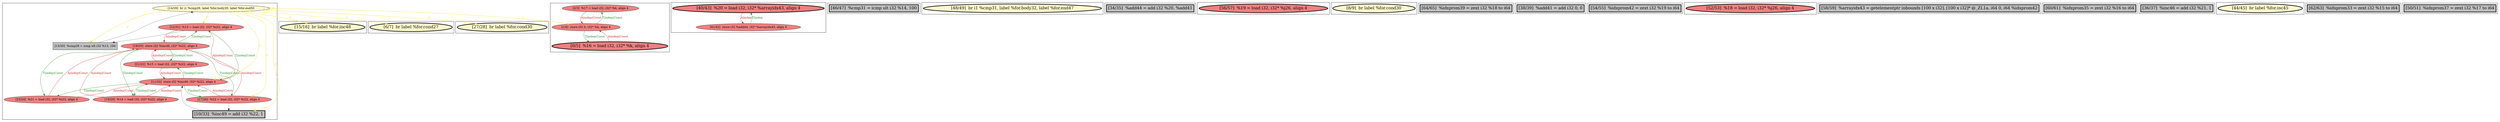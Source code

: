 
digraph G {



node740->node744 [style=solid,color=gold,label="C",penwidth=1.0,fontcolor=gold ]
node740->node729 [style=solid,color=gold,label="C",penwidth=1.0,fontcolor=gold ]
node748->node743 [style=solid,color=firebrick3,label="A|indep|Const",penwidth=1.0,fontcolor=firebrick3 ]
node742->node746 [style=solid,color=black,label="",penwidth=0.5,fontcolor=black ]
node740->node741 [style=solid,color=gold,label="C",penwidth=1.0,fontcolor=gold ]
node747->node746 [style=solid,color=firebrick3,label="A|indep|Const",penwidth=1.0,fontcolor=firebrick3 ]
node740->node742 [style=solid,color=gold,label="C",penwidth=1.0,fontcolor=gold ]
node740->node746 [style=solid,color=gold,label="C",penwidth=1.0,fontcolor=gold ]
node746->node744 [style=solid,color=forestgreen,label="T|indep|Const",penwidth=1.0,fontcolor=forestgreen ]
node740->node721 [style=solid,color=gold,label="C",penwidth=1.0,fontcolor=gold ]
node743->node744 [style=solid,color=forestgreen,label="T|indep|Const",penwidth=1.0,fontcolor=forestgreen ]
node744->node739 [style=solid,color=black,label="",penwidth=0.5,fontcolor=black ]
node744->node746 [style=solid,color=firebrick3,label="A|indep|Const",penwidth=1.0,fontcolor=firebrick3 ]
node746->node745 [style=solid,color=forestgreen,label="T|indep|Const",penwidth=1.0,fontcolor=forestgreen ]
node745->node746 [style=solid,color=firebrick3,label="A|indep|Const",penwidth=1.0,fontcolor=firebrick3 ]
node719->node720 [style=solid,color=firebrick3,label="A|indep|Const",penwidth=1.0,fontcolor=firebrick3 ]
node745->node743 [style=solid,color=firebrick3,label="A|indep|Const",penwidth=1.0,fontcolor=firebrick3 ]
node746->node748 [style=solid,color=forestgreen,label="T|indep|Const",penwidth=1.0,fontcolor=forestgreen ]
node744->node743 [style=solid,color=firebrick3,label="A|indep|Const",penwidth=1.0,fontcolor=firebrick3 ]
node741->node742 [style=solid,color=black,label="",penwidth=0.5,fontcolor=black ]
node740->node720 [style=solid,color=gold,label="C",penwidth=1.0,fontcolor=gold ]
node740->node723 [style=solid,color=gold,label="C",penwidth=1.0,fontcolor=gold ]
node740->node740 [style=solid,color=gold,label="C",penwidth=1.0,fontcolor=gold ]
node731->node730 [style=solid,color=firebrick3,label="A|indep",penwidth=1.0,fontcolor=firebrick3 ]
node730->node731 [style=solid,color=forestgreen,label="T|indep",penwidth=1.0,fontcolor=forestgreen ]
node748->node746 [style=solid,color=firebrick3,label="A|indep|Const",penwidth=1.0,fontcolor=firebrick3 ]
node747->node743 [style=solid,color=firebrick3,label="A|indep|Const",penwidth=1.0,fontcolor=firebrick3 ]
node743->node745 [style=solid,color=forestgreen,label="T|indep|Const",penwidth=1.0,fontcolor=forestgreen ]
node746->node747 [style=solid,color=forestgreen,label="T|indep|Const",penwidth=1.0,fontcolor=forestgreen ]
node740->node739 [style=solid,color=gold,label="C",penwidth=1.0,fontcolor=gold ]
node743->node748 [style=solid,color=forestgreen,label="T|indep|Const",penwidth=1.0,fontcolor=forestgreen ]
node720->node719 [style=solid,color=forestgreen,label="T|indep|Const",penwidth=1.0,fontcolor=forestgreen ]
node743->node747 [style=solid,color=forestgreen,label="T|indep|Const",penwidth=1.0,fontcolor=forestgreen ]
node718->node720 [style=solid,color=firebrick3,label="A|indep|Const",penwidth=1.0,fontcolor=firebrick3 ]
node720->node718 [style=solid,color=forestgreen,label="T|indep|Const",penwidth=1.0,fontcolor=forestgreen ]
node739->node740 [style=solid,color=black,label="",penwidth=0.5,fontcolor=black ]
node746->node741 [style=solid,color=forestgreen,label="T|indep|Const",penwidth=1.0,fontcolor=forestgreen ]
node743->node741 [style=solid,color=forestgreen,label="T|indep|Const",penwidth=1.0,fontcolor=forestgreen ]
node741->node743 [style=solid,color=firebrick3,label="A|indep|Const",penwidth=1.0,fontcolor=firebrick3 ]
node741->node746 [style=solid,color=firebrick3,label="A|indep|Const",penwidth=1.0,fontcolor=firebrick3 ]


subgraph cluster20 {


node750 [penwidth=3.0,fontsize=20,fillcolor=grey,label="[46/47]  %cmp31 = icmp ult i32 %14, 100",shape=rectangle,style=filled ]



}

subgraph cluster18 {


node747 [fillcolor=lightcoral,label="[23/24]  %21 = load i32, i32* %i22, align 4",shape=ellipse,style=filled ]
node746 [fillcolor=lightcoral,label="[11/32]  store i32 %inc49, i32* %i22, align 4",shape=ellipse,style=filled ]
node740 [fillcolor=lemonchiffon,label="[14/29]  br i1 %cmp28, label %for.body29, label %for.end50",shape=ellipse,style=filled ]
node743 [fillcolor=lightcoral,label="[18/25]  store i32 %inc46, i32* %i22, align 4",shape=ellipse,style=filled ]
node739 [fillcolor=grey,label="[13/30]  %cmp28 = icmp ult i32 %13, 100",shape=rectangle,style=filled ]
node748 [fillcolor=lightcoral,label="[19/20]  %14 = load i32, i32* %i22, align 4",shape=ellipse,style=filled ]
node741 [fillcolor=lightcoral,label="[17/26]  %22 = load i32, i32* %i22, align 4",shape=ellipse,style=filled ]
node745 [fillcolor=lightcoral,label="[21/22]  %15 = load i32, i32* %i22, align 4",shape=ellipse,style=filled ]
node742 [penwidth=3.0,fontsize=20,fillcolor=grey,label="[10/33]  %inc49 = add i32 %22, 1",shape=rectangle,style=filled ]
node744 [fillcolor=lightcoral,label="[12/31]  %13 = load i32, i32* %i22, align 4",shape=ellipse,style=filled ]



}

subgraph cluster16 {


node737 [penwidth=3.0,fontsize=20,fillcolor=lemonchiffon,label="[48/49]  br i1 %cmp31, label %for.body32, label %for.end47",shape=ellipse,style=filled ]



}

subgraph cluster17 {


node738 [penwidth=3.0,fontsize=20,fillcolor=grey,label="[34/35]  %add44 = add i32 %20, %add41",shape=rectangle,style=filled ]



}

subgraph cluster4 {


node724 [penwidth=3.0,fontsize=20,fillcolor=lightcoral,label="[56/57]  %19 = load i32, i32* %j26, align 4",shape=ellipse,style=filled ]



}

subgraph cluster3 {


node723 [penwidth=3.0,fontsize=20,fillcolor=lemonchiffon,label="[27/28]  br label %for.cond30",shape=ellipse,style=filled ]



}

subgraph cluster2 {


node722 [penwidth=3.0,fontsize=20,fillcolor=lemonchiffon,label="[8/9]  br label %for.cond30",shape=ellipse,style=filled ]



}

subgraph cluster1 {


node721 [penwidth=3.0,fontsize=20,fillcolor=lemonchiffon,label="[6/7]  br label %for.cond27",shape=ellipse,style=filled ]



}

subgraph cluster12 {


node733 [penwidth=3.0,fontsize=20,fillcolor=grey,label="[64/65]  %idxprom39 = zext i32 %18 to i64",shape=rectangle,style=filled ]



}

subgraph cluster5 {


node725 [penwidth=3.0,fontsize=20,fillcolor=grey,label="[38/39]  %add41 = add i32 0, 0",shape=rectangle,style=filled ]



}

subgraph cluster0 {


node720 [fillcolor=lightcoral,label="[1/4]  store i32 0, i32* %k, align 4",shape=ellipse,style=filled ]
node718 [penwidth=3.0,fontsize=20,fillcolor=lightcoral,label="[0/5]  %16 = load i32, i32* %k, align 4",shape=ellipse,style=filled ]
node719 [fillcolor=lightcoral,label="[2/3]  %17 = load i32, i32* %k, align 4",shape=ellipse,style=filled ]



}

subgraph cluster6 {


node726 [penwidth=3.0,fontsize=20,fillcolor=grey,label="[54/55]  %idxprom42 = zext i32 %19 to i64",shape=rectangle,style=filled ]



}

subgraph cluster14 {


node735 [penwidth=3.0,fontsize=20,fillcolor=lightcoral,label="[52/53]  %18 = load i32, i32* %j26, align 4",shape=ellipse,style=filled ]



}

subgraph cluster7 {


node727 [penwidth=3.0,fontsize=20,fillcolor=grey,label="[58/59]  %arrayidx43 = getelementptr inbounds [100 x i32], [100 x i32]* @_ZL1a, i64 0, i64 %idxprom42",shape=rectangle,style=filled ]



}

subgraph cluster8 {


node728 [penwidth=3.0,fontsize=20,fillcolor=grey,label="[60/61]  %idxprom35 = zext i32 %16 to i64",shape=rectangle,style=filled ]



}

subgraph cluster9 {


node729 [penwidth=3.0,fontsize=20,fillcolor=lemonchiffon,label="[15/16]  br label %for.inc48",shape=ellipse,style=filled ]



}

subgraph cluster19 {


node749 [penwidth=3.0,fontsize=20,fillcolor=grey,label="[36/37]  %inc46 = add i32 %21, 1",shape=rectangle,style=filled ]



}

subgraph cluster10 {


node731 [penwidth=3.0,fontsize=20,fillcolor=lightcoral,label="[40/43]  %20 = load i32, i32* %arrayidx43, align 4",shape=ellipse,style=filled ]
node730 [fillcolor=lightcoral,label="[41/42]  store i32 %add44, i32* %arrayidx43, align 4",shape=ellipse,style=filled ]



}

subgraph cluster11 {


node732 [penwidth=3.0,fontsize=20,fillcolor=lemonchiffon,label="[44/45]  br label %for.inc45",shape=ellipse,style=filled ]



}

subgraph cluster13 {


node734 [penwidth=3.0,fontsize=20,fillcolor=grey,label="[62/63]  %idxprom33 = zext i32 %15 to i64",shape=rectangle,style=filled ]



}

subgraph cluster15 {


node736 [penwidth=3.0,fontsize=20,fillcolor=grey,label="[50/51]  %idxprom37 = zext i32 %17 to i64",shape=rectangle,style=filled ]



}

}
